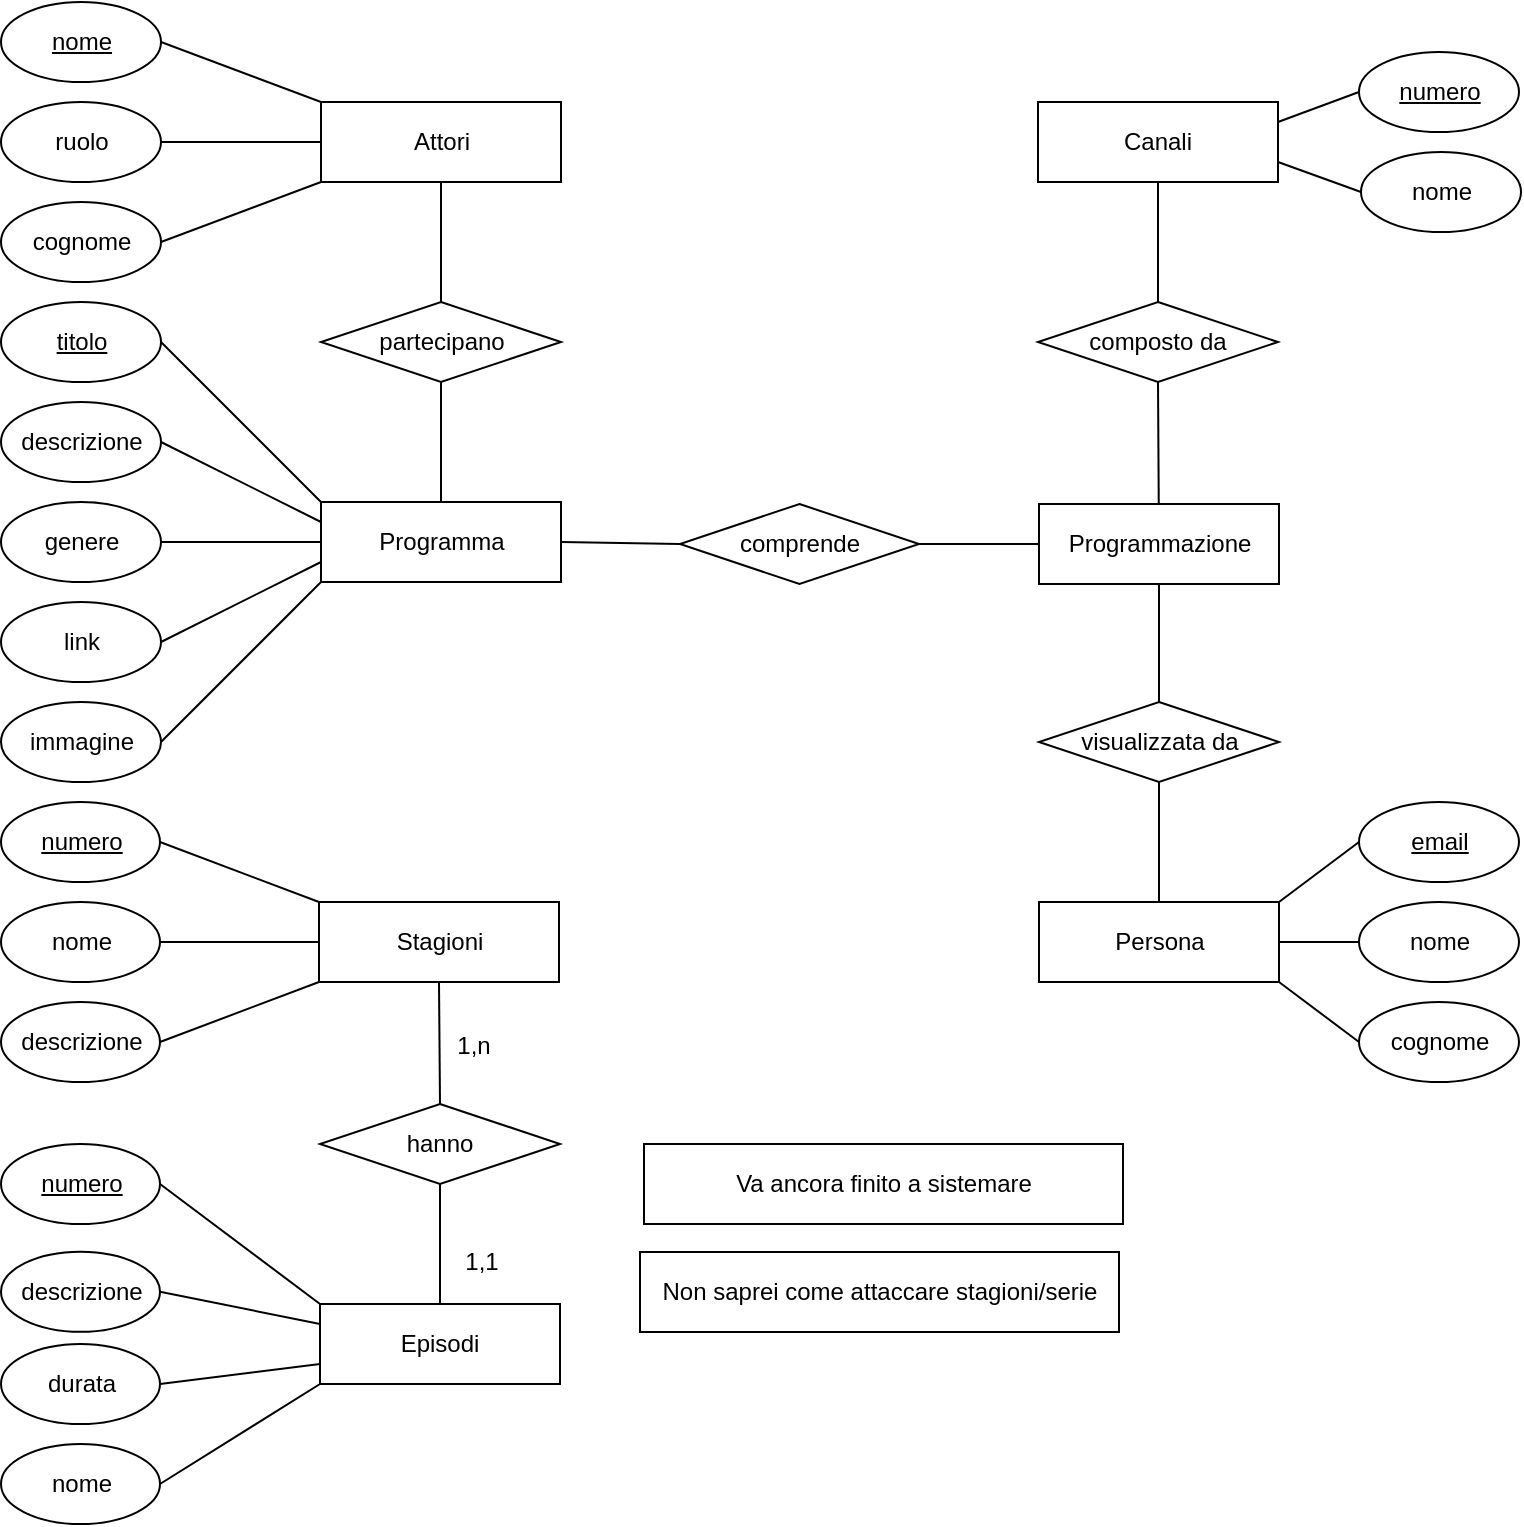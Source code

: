 <mxfile version="18.0.5" type="device"><diagram id="R2lEEEUBdFMjLlhIrx00" name="Page-1"><mxGraphModel dx="783" dy="823" grid="1" gridSize="10" guides="1" tooltips="1" connect="1" arrows="1" fold="1" page="1" pageScale="1" pageWidth="850" pageHeight="1100" math="0" shadow="0" extFonts="Permanent Marker^https://fonts.googleapis.com/css?family=Permanent+Marker"><root><mxCell id="0"/><mxCell id="1" parent="0"/><mxCell id="fB9N05EH2Ql-NytacOC7-3" value="" style="endArrow=none;html=1;rounded=0;entryX=0.5;entryY=1;entryDx=0;entryDy=0;" parent="1" source="fB9N05EH2Ql-NytacOC7-2" target="fB9N05EH2Ql-NytacOC7-7" edge="1"><mxGeometry width="50" height="50" relative="1" as="geometry"><mxPoint x="340.5" y="48" as="sourcePoint"/><mxPoint x="380.5" y="28" as="targetPoint"/><Array as="points"/></mxGeometry></mxCell><mxCell id="fB9N05EH2Ql-NytacOC7-5" value="Canali" style="rounded=0;whiteSpace=wrap;html=1;" parent="1" vertex="1"><mxGeometry x="559" y="79" width="120" height="40" as="geometry"/></mxCell><mxCell id="fB9N05EH2Ql-NytacOC7-7" value="composto da" style="shape=rhombus;perimeter=rhombusPerimeter;whiteSpace=wrap;html=1;align=center;" parent="1" vertex="1"><mxGeometry x="559" y="179" width="120" height="40" as="geometry"/></mxCell><mxCell id="fB9N05EH2Ql-NytacOC7-11" value="Programma" style="rounded=0;whiteSpace=wrap;html=1;" parent="1" vertex="1"><mxGeometry x="200.5" y="279" width="120" height="40" as="geometry"/></mxCell><mxCell id="fB9N05EH2Ql-NytacOC7-13" value="comprende" style="shape=rhombus;perimeter=rhombusPerimeter;whiteSpace=wrap;html=1;align=center;" parent="1" vertex="1"><mxGeometry x="380" y="280" width="119.5" height="40" as="geometry"/></mxCell><mxCell id="fB9N05EH2Ql-NytacOC7-21" value="Episodi" style="whiteSpace=wrap;html=1;align=center;" parent="1" vertex="1"><mxGeometry x="200" y="680.0" width="120" height="40" as="geometry"/></mxCell><mxCell id="fB9N05EH2Ql-NytacOC7-25" value="hanno" style="shape=rhombus;perimeter=rhombusPerimeter;whiteSpace=wrap;html=1;align=center;" parent="1" vertex="1"><mxGeometry x="200" y="580" width="120" height="40" as="geometry"/></mxCell><mxCell id="fB9N05EH2Ql-NytacOC7-26" value="" style="endArrow=none;html=1;rounded=0;entryX=0.5;entryY=0;entryDx=0;entryDy=0;" parent="1" source="fB9N05EH2Ql-NytacOC7-25" target="fB9N05EH2Ql-NytacOC7-21" edge="1"><mxGeometry width="50" height="50" relative="1" as="geometry"><mxPoint x="115.5" y="525" as="sourcePoint"/><mxPoint x="260.5" y="673.88" as="targetPoint"/></mxGeometry></mxCell><mxCell id="fB9N05EH2Ql-NytacOC7-27" value="" style="endArrow=none;html=1;rounded=0;entryX=0.5;entryY=0;entryDx=0;entryDy=0;exitX=0.5;exitY=1;exitDx=0;exitDy=0;" parent="1" source="GhIXZej3Qp53KJ87c0xY-18" target="fB9N05EH2Ql-NytacOC7-25" edge="1"><mxGeometry width="50" height="50" relative="1" as="geometry"><mxPoint x="412.5" y="816.25" as="sourcePoint"/><mxPoint x="572.5" y="616.25" as="targetPoint"/></mxGeometry></mxCell><mxCell id="fB9N05EH2Ql-NytacOC7-28" value="Attori" style="whiteSpace=wrap;html=1;align=center;" parent="1" vertex="1"><mxGeometry x="200.5" y="79" width="120" height="40" as="geometry"/></mxCell><mxCell id="fB9N05EH2Ql-NytacOC7-29" value="" style="endArrow=none;html=1;rounded=0;entryX=0.5;entryY=0;entryDx=0;entryDy=0;exitX=0.5;exitY=1;exitDx=0;exitDy=0;" parent="1" source="fB9N05EH2Ql-NytacOC7-28" target="fB9N05EH2Ql-NytacOC7-30" edge="1"><mxGeometry width="50" height="50" relative="1" as="geometry"><mxPoint x="8.5" y="96.5" as="sourcePoint"/><mxPoint x="260.5" y="159" as="targetPoint"/></mxGeometry></mxCell><mxCell id="fB9N05EH2Ql-NytacOC7-30" value="partecipano" style="shape=rhombus;perimeter=rhombusPerimeter;whiteSpace=wrap;html=1;align=center;" parent="1" vertex="1"><mxGeometry x="200.5" y="179" width="120" height="40" as="geometry"/></mxCell><mxCell id="fB9N05EH2Ql-NytacOC7-31" value="" style="endArrow=none;html=1;rounded=0;entryX=0.5;entryY=1;entryDx=0;entryDy=0;exitX=0.5;exitY=0;exitDx=0;exitDy=0;" parent="1" source="fB9N05EH2Ql-NytacOC7-11" target="fB9N05EH2Ql-NytacOC7-30" edge="1"><mxGeometry width="50" height="50" relative="1" as="geometry"><mxPoint x="34" y="274.5" as="sourcePoint"/><mxPoint x="54" y="274.5" as="targetPoint"/></mxGeometry></mxCell><mxCell id="fB9N05EH2Ql-NytacOC7-52" value="1,n" style="text;html=1;strokeColor=none;fillColor=none;align=center;verticalAlign=middle;whiteSpace=wrap;rounded=0;" parent="1" vertex="1"><mxGeometry x="261.5" y="546" width="30" height="10" as="geometry"/></mxCell><mxCell id="fB9N05EH2Ql-NytacOC7-54" value="1,1" style="text;html=1;strokeColor=none;fillColor=none;align=center;verticalAlign=middle;whiteSpace=wrap;rounded=0;" parent="1" vertex="1"><mxGeometry x="265.5" y="653.88" width="30" height="10" as="geometry"/></mxCell><mxCell id="EffAMRFEf8YkOLMa1qJM-2" value="" style="edgeStyle=orthogonalEdgeStyle;rounded=0;orthogonalLoop=1;jettySize=auto;html=1;" parent="1" edge="1"><mxGeometry relative="1" as="geometry"><mxPoint x="1120.5" y="506" as="targetPoint"/></mxGeometry></mxCell><mxCell id="fB9N05EH2Ql-NytacOC7-58" value="Persona" style="whiteSpace=wrap;html=1;align=center;" parent="1" vertex="1"><mxGeometry x="559.5" y="479" width="120" height="40" as="geometry"/></mxCell><mxCell id="uF2Ogz3bUNBrAM8irZKq-8" value="" style="endArrow=none;html=1;rounded=0;exitX=0;exitY=0.5;exitDx=0;exitDy=0;entryX=1;entryY=0.5;entryDx=0;entryDy=0;" parent="1" source="fB9N05EH2Ql-NytacOC7-13" target="fB9N05EH2Ql-NytacOC7-11" edge="1"><mxGeometry relative="1" as="geometry"><mxPoint x="173.5" y="195.5" as="sourcePoint"/><mxPoint x="203" y="242.5" as="targetPoint"/></mxGeometry></mxCell><mxCell id="uF2Ogz3bUNBrAM8irZKq-13" value="numero" style="ellipse;whiteSpace=wrap;html=1;align=center;fontStyle=4;" parent="1" vertex="1"><mxGeometry x="719.5" y="54" width="80" height="40" as="geometry"/></mxCell><mxCell id="uF2Ogz3bUNBrAM8irZKq-14" value="numero" style="ellipse;whiteSpace=wrap;html=1;align=center;fontStyle=4;" parent="1" vertex="1"><mxGeometry x="40.5" y="600" width="79.5" height="40" as="geometry"/></mxCell><mxCell id="uF2Ogz3bUNBrAM8irZKq-16" value="durata" style="ellipse;whiteSpace=wrap;html=1;align=center;" parent="1" vertex="1"><mxGeometry x="40.5" y="700" width="79.5" height="40" as="geometry"/></mxCell><mxCell id="uF2Ogz3bUNBrAM8irZKq-17" value="descrizione" style="ellipse;whiteSpace=wrap;html=1;align=center;" parent="1" vertex="1"><mxGeometry x="40.5" y="653.88" width="79.5" height="40" as="geometry"/></mxCell><mxCell id="uF2Ogz3bUNBrAM8irZKq-18" value="nome" style="ellipse;whiteSpace=wrap;html=1;align=center;" parent="1" vertex="1"><mxGeometry x="40.5" y="750" width="79.5" height="40" as="geometry"/></mxCell><mxCell id="uF2Ogz3bUNBrAM8irZKq-22" value="descrizione" style="ellipse;whiteSpace=wrap;html=1;align=center;" parent="1" vertex="1"><mxGeometry x="40.5" y="529" width="79.5" height="40" as="geometry"/></mxCell><mxCell id="uF2Ogz3bUNBrAM8irZKq-23" value="nome" style="ellipse;whiteSpace=wrap;html=1;align=center;fontStyle=4;" parent="1" vertex="1"><mxGeometry x="40.5" y="29" width="80" height="40" as="geometry"/></mxCell><mxCell id="uF2Ogz3bUNBrAM8irZKq-25" value="ruolo" style="ellipse;whiteSpace=wrap;html=1;align=center;" parent="1" vertex="1"><mxGeometry x="40.5" y="79" width="80" height="40" as="geometry"/></mxCell><mxCell id="uF2Ogz3bUNBrAM8irZKq-26" value="cognome" style="ellipse;whiteSpace=wrap;html=1;align=center;" parent="1" vertex="1"><mxGeometry x="40.5" y="129" width="80" height="40" as="geometry"/></mxCell><mxCell id="uF2Ogz3bUNBrAM8irZKq-28" value="email" style="ellipse;whiteSpace=wrap;html=1;align=center;fontStyle=4;" parent="1" vertex="1"><mxGeometry x="719.5" y="429" width="80" height="40" as="geometry"/></mxCell><mxCell id="uF2Ogz3bUNBrAM8irZKq-29" value="nome" style="ellipse;whiteSpace=wrap;html=1;align=center;" parent="1" vertex="1"><mxGeometry x="719.5" y="479" width="80" height="40" as="geometry"/></mxCell><mxCell id="uF2Ogz3bUNBrAM8irZKq-30" value="cognome" style="ellipse;whiteSpace=wrap;html=1;align=center;" parent="1" vertex="1"><mxGeometry x="719.5" y="529" width="80" height="40" as="geometry"/></mxCell><mxCell id="uF2Ogz3bUNBrAM8irZKq-31" value="nome" style="ellipse;whiteSpace=wrap;html=1;align=center;" parent="1" vertex="1"><mxGeometry x="720.5" y="104" width="80" height="40" as="geometry"/></mxCell><mxCell id="uF2Ogz3bUNBrAM8irZKq-36" value="descrizione" style="ellipse;whiteSpace=wrap;html=1;align=center;" parent="1" vertex="1"><mxGeometry x="40.5" y="229" width="80" height="40" as="geometry"/></mxCell><mxCell id="uF2Ogz3bUNBrAM8irZKq-39" value="genere" style="ellipse;whiteSpace=wrap;html=1;align=center;" parent="1" vertex="1"><mxGeometry x="40.5" y="279" width="80" height="40" as="geometry"/></mxCell><mxCell id="uF2Ogz3bUNBrAM8irZKq-41" value="titolo" style="ellipse;whiteSpace=wrap;html=1;align=center;fontStyle=4;" parent="1" vertex="1"><mxGeometry x="40.5" y="179" width="80" height="40" as="geometry"/></mxCell><mxCell id="uF2Ogz3bUNBrAM8irZKq-47" value="Non saprei come attaccare stagioni/serie" style="shape=note;size=0;whiteSpace=wrap;html=1;" parent="1" vertex="1"><mxGeometry x="360" y="654" width="239.5" height="40" as="geometry"/></mxCell><mxCell id="GhIXZej3Qp53KJ87c0xY-1" value="link" style="ellipse;whiteSpace=wrap;html=1;fontFamily=Helvetica;fontSize=12;fontColor=default;align=center;strokeColor=default;fillColor=default;" parent="1" vertex="1"><mxGeometry x="40.5" y="329" width="80" height="40" as="geometry"/></mxCell><mxCell id="GhIXZej3Qp53KJ87c0xY-2" value="immagine" style="ellipse;whiteSpace=wrap;html=1;align=center;" parent="1" vertex="1"><mxGeometry x="40.5" y="379" width="80" height="40" as="geometry"/></mxCell><mxCell id="GhIXZej3Qp53KJ87c0xY-6" value="" style="endArrow=none;html=1;rounded=0;exitX=1;exitY=0.5;exitDx=0;exitDy=0;entryX=0;entryY=0;entryDx=0;entryDy=0;" parent="1" source="uF2Ogz3bUNBrAM8irZKq-23" target="fB9N05EH2Ql-NytacOC7-28" edge="1"><mxGeometry relative="1" as="geometry"><mxPoint x="-217.5" y="2.5" as="sourcePoint"/><mxPoint x="-57.5" y="2.5" as="targetPoint"/></mxGeometry></mxCell><mxCell id="GhIXZej3Qp53KJ87c0xY-8" value="" style="endArrow=none;html=1;rounded=0;exitX=1;exitY=0.5;exitDx=0;exitDy=0;entryX=0;entryY=0.5;entryDx=0;entryDy=0;" parent="1" source="uF2Ogz3bUNBrAM8irZKq-25" target="fB9N05EH2Ql-NytacOC7-28" edge="1"><mxGeometry relative="1" as="geometry"><mxPoint x="-91.5" y="281.5" as="sourcePoint"/><mxPoint x="-121.5" y="126.5" as="targetPoint"/></mxGeometry></mxCell><mxCell id="GhIXZej3Qp53KJ87c0xY-9" value="" style="endArrow=none;html=1;rounded=0;exitX=1;exitY=0.5;exitDx=0;exitDy=0;entryX=0;entryY=1;entryDx=0;entryDy=0;" parent="1" source="uF2Ogz3bUNBrAM8irZKq-26" target="fB9N05EH2Ql-NytacOC7-28" edge="1"><mxGeometry relative="1" as="geometry"><mxPoint x="-201.5" y="200.5" as="sourcePoint"/><mxPoint x="-21.5" y="291.5" as="targetPoint"/></mxGeometry></mxCell><mxCell id="GhIXZej3Qp53KJ87c0xY-10" value="" style="endArrow=none;html=1;rounded=0;exitX=1;exitY=0.25;exitDx=0;exitDy=0;entryX=0;entryY=0.5;entryDx=0;entryDy=0;" parent="1" source="fB9N05EH2Ql-NytacOC7-5" target="uF2Ogz3bUNBrAM8irZKq-13" edge="1"><mxGeometry relative="1" as="geometry"><mxPoint x="728" y="304.5" as="sourcePoint"/><mxPoint x="720" y="69" as="targetPoint"/></mxGeometry></mxCell><mxCell id="GhIXZej3Qp53KJ87c0xY-11" value="" style="endArrow=none;html=1;rounded=0;exitX=1;exitY=0.75;exitDx=0;exitDy=0;entryX=0;entryY=0.5;entryDx=0;entryDy=0;" parent="1" source="fB9N05EH2Ql-NytacOC7-5" target="uF2Ogz3bUNBrAM8irZKq-31" edge="1"><mxGeometry relative="1" as="geometry"><mxPoint x="578" y="-95.5" as="sourcePoint"/><mxPoint x="658" y="-145.5" as="targetPoint"/></mxGeometry></mxCell><mxCell id="GhIXZej3Qp53KJ87c0xY-12" value="" style="endArrow=none;html=1;rounded=0;entryX=1;entryY=0;entryDx=0;entryDy=0;exitX=0;exitY=0.5;exitDx=0;exitDy=0;" parent="1" source="uF2Ogz3bUNBrAM8irZKq-28" target="fB9N05EH2Ql-NytacOC7-58" edge="1"><mxGeometry relative="1" as="geometry"><mxPoint x="739.5" y="449" as="sourcePoint"/><mxPoint x="289.5" y="759" as="targetPoint"/></mxGeometry></mxCell><mxCell id="GhIXZej3Qp53KJ87c0xY-13" value="" style="endArrow=none;html=1;rounded=0;exitX=0;exitY=0.5;exitDx=0;exitDy=0;entryX=1;entryY=0.5;entryDx=0;entryDy=0;" parent="1" source="uF2Ogz3bUNBrAM8irZKq-29" target="fB9N05EH2Ql-NytacOC7-58" edge="1"><mxGeometry relative="1" as="geometry"><mxPoint x="109.5" y="779" as="sourcePoint"/><mxPoint x="269.5" y="779" as="targetPoint"/></mxGeometry></mxCell><mxCell id="GhIXZej3Qp53KJ87c0xY-14" value="" style="endArrow=none;html=1;rounded=0;exitX=0;exitY=0.5;exitDx=0;exitDy=0;entryX=1;entryY=1;entryDx=0;entryDy=0;" parent="1" source="uF2Ogz3bUNBrAM8irZKq-30" target="fB9N05EH2Ql-NytacOC7-58" edge="1"><mxGeometry relative="1" as="geometry"><mxPoint x="149.5" y="759" as="sourcePoint"/><mxPoint x="309.5" y="759" as="targetPoint"/></mxGeometry></mxCell><mxCell id="GhIXZej3Qp53KJ87c0xY-18" value="Stagioni" style="whiteSpace=wrap;html=1;align=center;" parent="1" vertex="1"><mxGeometry x="199.5" y="479" width="120" height="40" as="geometry"/></mxCell><mxCell id="GhIXZej3Qp53KJ87c0xY-19" value="numero" style="ellipse;whiteSpace=wrap;html=1;align=center;fontStyle=4;" parent="1" vertex="1"><mxGeometry x="40.5" y="429" width="79.5" height="40" as="geometry"/></mxCell><mxCell id="GhIXZej3Qp53KJ87c0xY-20" value="nome" style="ellipse;whiteSpace=wrap;html=1;align=center;" parent="1" vertex="1"><mxGeometry x="40.5" y="479" width="79.5" height="40" as="geometry"/></mxCell><mxCell id="GhIXZej3Qp53KJ87c0xY-21" value="" style="endArrow=none;html=1;rounded=0;exitX=1;exitY=0.5;exitDx=0;exitDy=0;entryX=0;entryY=0;entryDx=0;entryDy=0;" parent="1" source="GhIXZej3Qp53KJ87c0xY-19" target="GhIXZej3Qp53KJ87c0xY-18" edge="1"><mxGeometry relative="1" as="geometry"><mxPoint x="185.5" y="615" as="sourcePoint"/><mxPoint x="345.5" y="615" as="targetPoint"/></mxGeometry></mxCell><mxCell id="GhIXZej3Qp53KJ87c0xY-22" value="" style="endArrow=none;html=1;rounded=0;exitX=1;exitY=0.5;exitDx=0;exitDy=0;entryX=0;entryY=0.5;entryDx=0;entryDy=0;" parent="1" source="GhIXZej3Qp53KJ87c0xY-20" target="GhIXZej3Qp53KJ87c0xY-18" edge="1"><mxGeometry relative="1" as="geometry"><mxPoint x="101.5" y="990" as="sourcePoint"/><mxPoint x="261.5" y="990" as="targetPoint"/></mxGeometry></mxCell><mxCell id="GhIXZej3Qp53KJ87c0xY-23" value="" style="endArrow=none;html=1;rounded=0;entryX=0;entryY=1;entryDx=0;entryDy=0;exitX=1;exitY=0.5;exitDx=0;exitDy=0;" parent="1" source="uF2Ogz3bUNBrAM8irZKq-22" target="GhIXZej3Qp53KJ87c0xY-18" edge="1"><mxGeometry relative="1" as="geometry"><mxPoint x="236.5" y="859.25" as="sourcePoint"/><mxPoint x="326.5" y="963.75" as="targetPoint"/></mxGeometry></mxCell><mxCell id="GhIXZej3Qp53KJ87c0xY-27" value="" style="endArrow=none;html=1;rounded=0;entryX=0;entryY=0;entryDx=0;entryDy=0;exitX=1;exitY=0.5;exitDx=0;exitDy=0;" parent="1" source="uF2Ogz3bUNBrAM8irZKq-14" target="fB9N05EH2Ql-NytacOC7-21" edge="1"><mxGeometry relative="1" as="geometry"><mxPoint x="96.5" y="828" as="sourcePoint"/><mxPoint x="390.5" y="976.63" as="targetPoint"/></mxGeometry></mxCell><mxCell id="GhIXZej3Qp53KJ87c0xY-28" value="" style="endArrow=none;html=1;rounded=0;exitX=1;exitY=0.5;exitDx=0;exitDy=0;entryX=0;entryY=0.25;entryDx=0;entryDy=0;" parent="1" source="uF2Ogz3bUNBrAM8irZKq-17" target="fB9N05EH2Ql-NytacOC7-21" edge="1"><mxGeometry relative="1" as="geometry"><mxPoint x="70.5" y="946.63" as="sourcePoint"/><mxPoint x="230.5" y="946.63" as="targetPoint"/></mxGeometry></mxCell><mxCell id="GhIXZej3Qp53KJ87c0xY-29" value="" style="endArrow=none;html=1;rounded=0;entryX=1;entryY=0.5;entryDx=0;entryDy=0;" parent="1" target="uF2Ogz3bUNBrAM8irZKq-16" edge="1"><mxGeometry relative="1" as="geometry"><mxPoint x="200" y="710" as="sourcePoint"/><mxPoint x="590.5" y="796.63" as="targetPoint"/></mxGeometry></mxCell><mxCell id="GhIXZej3Qp53KJ87c0xY-30" value="" style="endArrow=none;html=1;rounded=0;exitX=0;exitY=1;exitDx=0;exitDy=0;entryX=1;entryY=0.5;entryDx=0;entryDy=0;" parent="1" source="fB9N05EH2Ql-NytacOC7-21" target="uF2Ogz3bUNBrAM8irZKq-18" edge="1"><mxGeometry relative="1" as="geometry"><mxPoint x="480.5" y="776.63" as="sourcePoint"/><mxPoint x="470.5" y="828" as="targetPoint"/></mxGeometry></mxCell><mxCell id="GhIXZej3Qp53KJ87c0xY-31" value="" style="endArrow=none;html=1;rounded=0;entryX=1;entryY=0.5;entryDx=0;entryDy=0;exitX=0;exitY=0;exitDx=0;exitDy=0;" parent="1" source="fB9N05EH2Ql-NytacOC7-11" target="uF2Ogz3bUNBrAM8irZKq-41" edge="1"><mxGeometry relative="1" as="geometry"><mxPoint x="141.5" y="284.5" as="sourcePoint"/><mxPoint x="40.5" y="358.5" as="targetPoint"/></mxGeometry></mxCell><mxCell id="GhIXZej3Qp53KJ87c0xY-32" value="" style="endArrow=none;html=1;rounded=0;exitX=0;exitY=0.25;exitDx=0;exitDy=0;entryX=1;entryY=0.5;entryDx=0;entryDy=0;" parent="1" source="fB9N05EH2Ql-NytacOC7-11" target="uF2Ogz3bUNBrAM8irZKq-36" edge="1"><mxGeometry relative="1" as="geometry"><mxPoint x="400.5" y="521.5" as="sourcePoint"/><mxPoint x="150.5" y="299" as="targetPoint"/></mxGeometry></mxCell><mxCell id="GhIXZej3Qp53KJ87c0xY-33" value="" style="endArrow=none;html=1;rounded=0;entryX=1;entryY=0.5;entryDx=0;entryDy=0;exitX=0;exitY=0.5;exitDx=0;exitDy=0;" parent="1" source="fB9N05EH2Ql-NytacOC7-11" target="uF2Ogz3bUNBrAM8irZKq-39" edge="1"><mxGeometry relative="1" as="geometry"><mxPoint x="201.5" y="274.5" as="sourcePoint"/><mxPoint x="570.5" y="531.5" as="targetPoint"/></mxGeometry></mxCell><mxCell id="GhIXZej3Qp53KJ87c0xY-34" value="" style="endArrow=none;html=1;rounded=0;entryX=1;entryY=0.5;entryDx=0;entryDy=0;exitX=0;exitY=0.75;exitDx=0;exitDy=0;" parent="1" source="fB9N05EH2Ql-NytacOC7-11" target="GhIXZej3Qp53KJ87c0xY-1" edge="1"><mxGeometry relative="1" as="geometry"><mxPoint x="420.5" y="541.5" as="sourcePoint"/><mxPoint x="580.5" y="541.5" as="targetPoint"/></mxGeometry></mxCell><mxCell id="EffAMRFEf8YkOLMa1qJM-4" value="" style="endArrow=none;html=1;rounded=0;exitX=0;exitY=1;exitDx=0;exitDy=0;entryX=1;entryY=0.5;entryDx=0;entryDy=0;" parent="1" source="fB9N05EH2Ql-NytacOC7-11" target="GhIXZej3Qp53KJ87c0xY-2" edge="1"><mxGeometry relative="1" as="geometry"><mxPoint x="269.5" y="291.5" as="sourcePoint"/><mxPoint x="384.25" y="368.5" as="targetPoint"/></mxGeometry></mxCell><mxCell id="EffAMRFEf8YkOLMa1qJM-5" value="" style="endArrow=none;html=1;rounded=0;entryX=0.5;entryY=0;entryDx=0;entryDy=0;exitX=0.5;exitY=1;exitDx=0;exitDy=0;" parent="1" source="fB9N05EH2Ql-NytacOC7-5" target="fB9N05EH2Ql-NytacOC7-7" edge="1"><mxGeometry width="50" height="50" relative="1" as="geometry"><mxPoint x="619" y="139" as="sourcePoint"/><mxPoint x="427.0" y="17.0" as="targetPoint"/><Array as="points"/></mxGeometry></mxCell><mxCell id="fB9N05EH2Ql-NytacOC7-2" value="Programmazione" style="rounded=0;whiteSpace=wrap;html=1;" parent="1" vertex="1"><mxGeometry x="559.5" y="280" width="120" height="40" as="geometry"/></mxCell><mxCell id="EffAMRFEf8YkOLMa1qJM-11" value="" style="endArrow=none;html=1;rounded=0;exitX=1;exitY=0.5;exitDx=0;exitDy=0;" parent="1" source="fB9N05EH2Ql-NytacOC7-13" target="fB9N05EH2Ql-NytacOC7-2" edge="1"><mxGeometry width="50" height="50" relative="1" as="geometry"><mxPoint x="520" y="300" as="sourcePoint"/><mxPoint x="681.5" y="295.5" as="targetPoint"/></mxGeometry></mxCell><mxCell id="EffAMRFEf8YkOLMa1qJM-79" value="Va ancora finito a sistemare" style="shape=note;size=0;whiteSpace=wrap;html=1;" parent="1" vertex="1"><mxGeometry x="362" y="600" width="239.5" height="40" as="geometry"/></mxCell><mxCell id="P5lpez_x-8K96-gi-YmY-5" value="visualizzata da" style="shape=rhombus;perimeter=rhombusPerimeter;whiteSpace=wrap;html=1;align=center;" vertex="1" parent="1"><mxGeometry x="559.5" y="379" width="120" height="40" as="geometry"/></mxCell><mxCell id="P5lpez_x-8K96-gi-YmY-6" value="" style="endArrow=none;html=1;rounded=0;exitX=0.5;exitY=1;exitDx=0;exitDy=0;entryX=0.5;entryY=0;entryDx=0;entryDy=0;" edge="1" parent="1" source="fB9N05EH2Ql-NytacOC7-2" target="P5lpez_x-8K96-gi-YmY-5"><mxGeometry relative="1" as="geometry"><mxPoint x="377.5" y="330" as="sourcePoint"/><mxPoint x="407.5" y="368.38" as="targetPoint"/></mxGeometry></mxCell><mxCell id="P5lpez_x-8K96-gi-YmY-7" value="" style="endArrow=none;html=1;rounded=0;exitX=0.5;exitY=1;exitDx=0;exitDy=0;entryX=0.5;entryY=0;entryDx=0;entryDy=0;" edge="1" parent="1" source="P5lpez_x-8K96-gi-YmY-5" target="fB9N05EH2Ql-NytacOC7-58"><mxGeometry relative="1" as="geometry"><mxPoint x="389.5" y="379" as="sourcePoint"/><mxPoint x="419.5" y="417.38" as="targetPoint"/></mxGeometry></mxCell></root></mxGraphModel></diagram></mxfile>